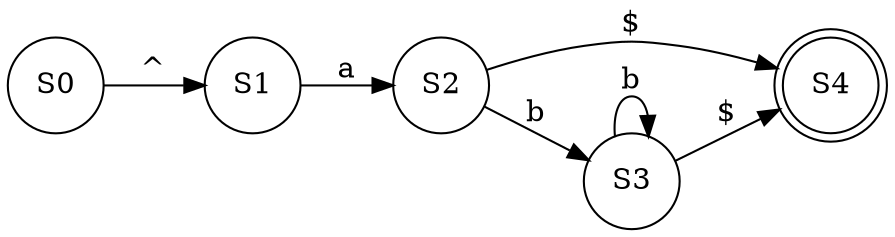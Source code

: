 digraph DFA {
    rankdir=LR;
    node [shape = doublecircle]; S4;
    node [shape = circle];
    "S0" -> "S1" [ label = "^" ];
    "S1" -> "S2" [ label = "a" ];
    "S2" -> "S3" [ label = "b" ];
    "S2" -> "S4" [ label = "$" ];
    "S3" -> "S3" [ label = "b" ];
    "S3" -> "S4" [ label = "$" ];
}
